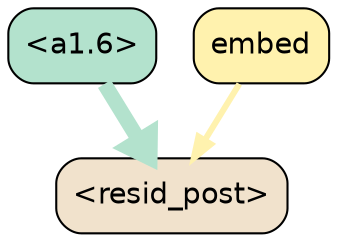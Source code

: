 strict digraph "" {
	graph [bgcolor=transparent,
		layout=dot,
		overlap=false,
		splines=true
	];
	"<a1.6>"	[color=black,
		fillcolor="#b3e2cd",
		fontname=Helvetica,
		shape=box,
		style="filled, rounded"];
	"<resid_post>"	[color=black,
		fillcolor="#f1e2cc",
		fontname=Helvetica,
		shape=box,
		style="filled, rounded"];
	"<a1.6>" -> "<resid_post>"	[color="#b3e2cd",
		penwidth=7.245298147201538];
	embed	[color=black,
		fillcolor="#fff2ae",
		fontname=Helvetica,
		shape=box,
		style="filled, rounded"];
	embed -> "<resid_post>"	[color="#fff2ae",
		penwidth=2.896503448486328];
}
